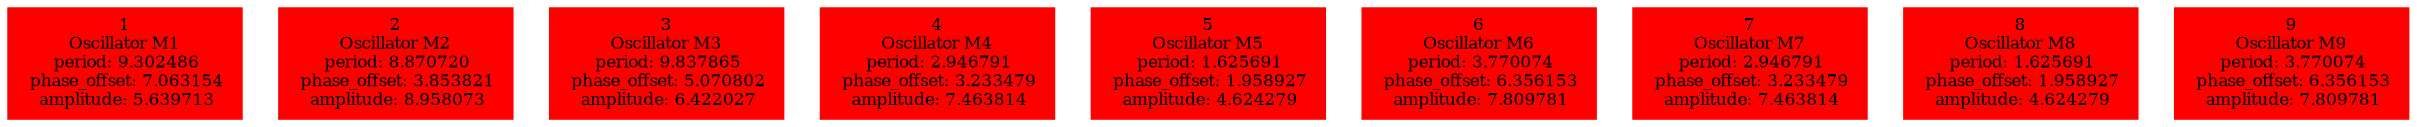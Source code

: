  digraph g{ forcelabels=true;
1 [label=<1<BR />Oscillator M1<BR /> period: 9.302486<BR /> phase_offset: 7.063154<BR /> amplitude: 5.639713>, shape=box,color=red,style=filled,fontsize=8];2 [label=<2<BR />Oscillator M2<BR /> period: 8.870720<BR /> phase_offset: 3.853821<BR /> amplitude: 8.958073>, shape=box,color=red,style=filled,fontsize=8];3 [label=<3<BR />Oscillator M3<BR /> period: 9.837865<BR /> phase_offset: 5.070802<BR /> amplitude: 6.422027>, shape=box,color=red,style=filled,fontsize=8];4 [label=<4<BR />Oscillator M4<BR /> period: 2.946791<BR /> phase_offset: 3.233479<BR /> amplitude: 7.463814>, shape=box,color=red,style=filled,fontsize=8];5 [label=<5<BR />Oscillator M5<BR /> period: 1.625691<BR /> phase_offset: 1.958927<BR /> amplitude: 4.624279>, shape=box,color=red,style=filled,fontsize=8];6 [label=<6<BR />Oscillator M6<BR /> period: 3.770074<BR /> phase_offset: 6.356153<BR /> amplitude: 7.809781>, shape=box,color=red,style=filled,fontsize=8];7 [label=<7<BR />Oscillator M7<BR /> period: 2.946791<BR /> phase_offset: 3.233479<BR /> amplitude: 7.463814>, shape=box,color=red,style=filled,fontsize=8];8 [label=<8<BR />Oscillator M8<BR /> period: 1.625691<BR /> phase_offset: 1.958927<BR /> amplitude: 4.624279>, shape=box,color=red,style=filled,fontsize=8];9 [label=<9<BR />Oscillator M9<BR /> period: 3.770074<BR /> phase_offset: 6.356153<BR /> amplitude: 7.809781>, shape=box,color=red,style=filled,fontsize=8]; }
